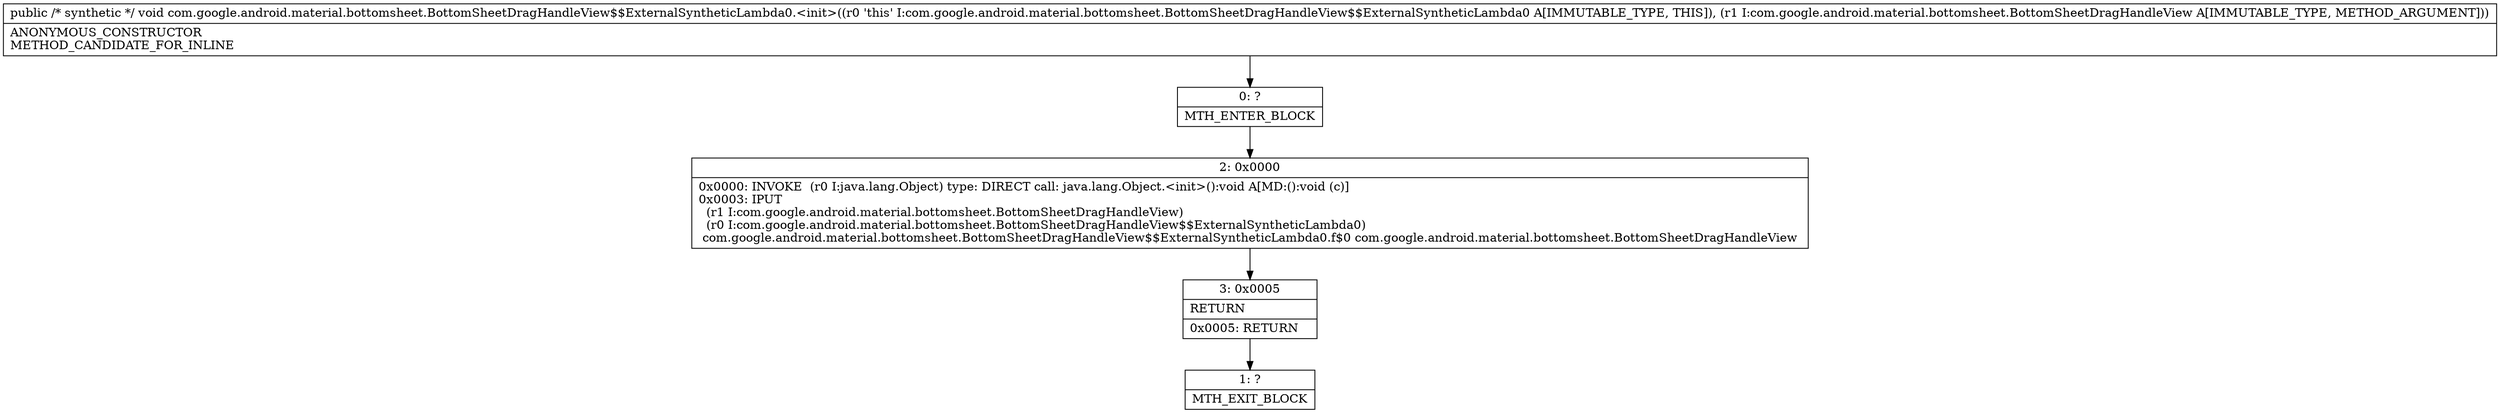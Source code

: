digraph "CFG forcom.google.android.material.bottomsheet.BottomSheetDragHandleView$$ExternalSyntheticLambda0.\<init\>(Lcom\/google\/android\/material\/bottomsheet\/BottomSheetDragHandleView;)V" {
Node_0 [shape=record,label="{0\:\ ?|MTH_ENTER_BLOCK\l}"];
Node_2 [shape=record,label="{2\:\ 0x0000|0x0000: INVOKE  (r0 I:java.lang.Object) type: DIRECT call: java.lang.Object.\<init\>():void A[MD:():void (c)]\l0x0003: IPUT  \l  (r1 I:com.google.android.material.bottomsheet.BottomSheetDragHandleView)\l  (r0 I:com.google.android.material.bottomsheet.BottomSheetDragHandleView$$ExternalSyntheticLambda0)\l com.google.android.material.bottomsheet.BottomSheetDragHandleView$$ExternalSyntheticLambda0.f$0 com.google.android.material.bottomsheet.BottomSheetDragHandleView \l}"];
Node_3 [shape=record,label="{3\:\ 0x0005|RETURN\l|0x0005: RETURN   \l}"];
Node_1 [shape=record,label="{1\:\ ?|MTH_EXIT_BLOCK\l}"];
MethodNode[shape=record,label="{public \/* synthetic *\/ void com.google.android.material.bottomsheet.BottomSheetDragHandleView$$ExternalSyntheticLambda0.\<init\>((r0 'this' I:com.google.android.material.bottomsheet.BottomSheetDragHandleView$$ExternalSyntheticLambda0 A[IMMUTABLE_TYPE, THIS]), (r1 I:com.google.android.material.bottomsheet.BottomSheetDragHandleView A[IMMUTABLE_TYPE, METHOD_ARGUMENT]))  | ANONYMOUS_CONSTRUCTOR\lMETHOD_CANDIDATE_FOR_INLINE\l}"];
MethodNode -> Node_0;Node_0 -> Node_2;
Node_2 -> Node_3;
Node_3 -> Node_1;
}


